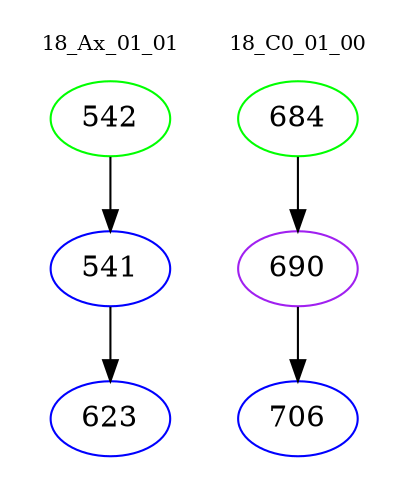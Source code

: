 digraph{
subgraph cluster_0 {
color = white
label = "18_Ax_01_01";
fontsize=10;
T0_542 [label="542", color="green"]
T0_542 -> T0_541 [color="black"]
T0_541 [label="541", color="blue"]
T0_541 -> T0_623 [color="black"]
T0_623 [label="623", color="blue"]
}
subgraph cluster_1 {
color = white
label = "18_C0_01_00";
fontsize=10;
T1_684 [label="684", color="green"]
T1_684 -> T1_690 [color="black"]
T1_690 [label="690", color="purple"]
T1_690 -> T1_706 [color="black"]
T1_706 [label="706", color="blue"]
}
}
